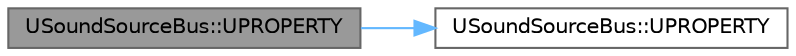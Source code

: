 digraph "USoundSourceBus::UPROPERTY"
{
 // INTERACTIVE_SVG=YES
 // LATEX_PDF_SIZE
  bgcolor="transparent";
  edge [fontname=Helvetica,fontsize=10,labelfontname=Helvetica,labelfontsize=10];
  node [fontname=Helvetica,fontsize=10,shape=box,height=0.2,width=0.4];
  rankdir="LR";
  Node1 [id="Node000001",label="USoundSourceBus::UPROPERTY",height=0.2,width=0.4,color="gray40", fillcolor="grey60", style="filled", fontcolor="black",tooltip="Audio bus to use as audio for this source bus."];
  Node1 -> Node2 [id="edge1_Node000001_Node000002",color="steelblue1",style="solid",tooltip=" "];
  Node2 [id="Node000002",label="USoundSourceBus::UPROPERTY",height=0.2,width=0.4,color="grey40", fillcolor="white", style="filled",URL="$d0/dea/classUSoundSourceBus.html#a2f3b9d57c33cac54d00db197e64aafe4",tooltip="How many channels to use for the source bus if the audio bus is not specified, otherwise it will use ..."];
}
